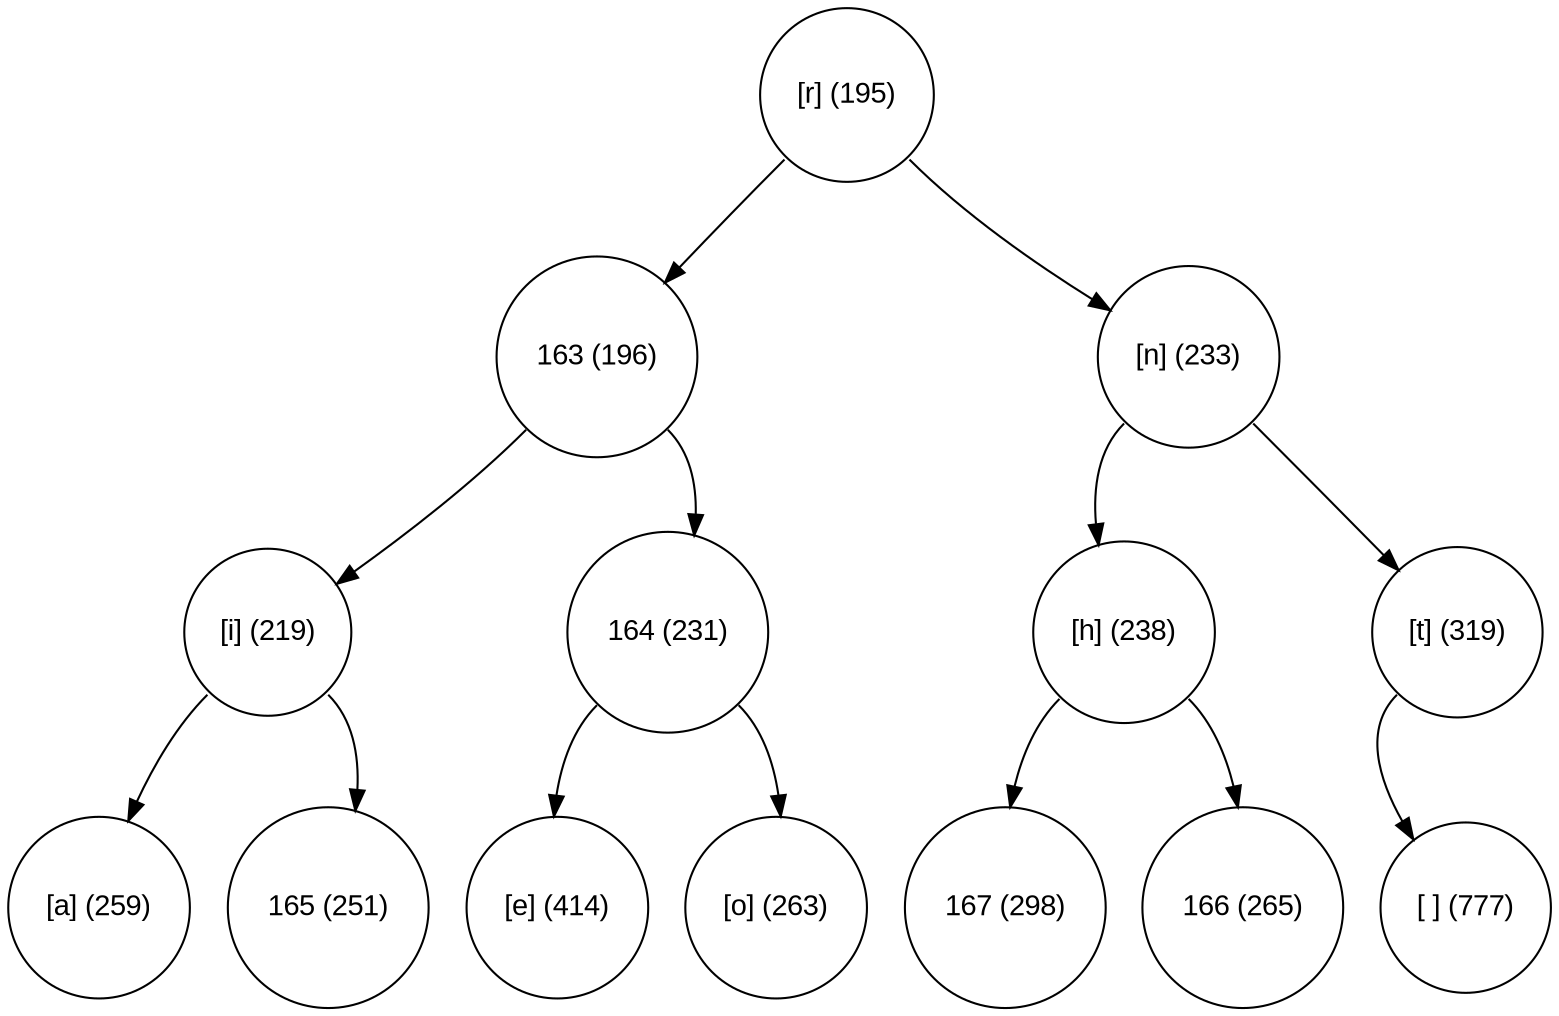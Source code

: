 digraph move_down {
	node [fontname="Arial", shape="circle", width=0.5]; 

	0 [label = "[r] (195)"];
	0:sw -> 1;
	1 [label = "163 (196)"];
	1:sw -> 3;
	3 [label = "[i] (219)"];
	3:sw -> 7;
	7 [label = "[a] (259)"];
	3:se -> 8;
	8 [label = "165 (251)"];
	1:se -> 4;
	4 [label = "164 (231)"];
	4:sw -> 9;
	9 [label = "[e] (414)"];
	4:se -> 10;
	10 [label = "[o] (263)"];
	0:se -> 2;
	2 [label = "[n] (233)"];
	2:sw -> 5;
	5 [label = "[h] (238)"];
	5:sw -> 11;
	11 [label = "167 (298)"];
	5:se -> 12;
	12 [label = "166 (265)"];
	2:se -> 6;
	6 [label = "[t] (319)"];
	6:sw -> 13;
	13 [label = "[ ] (777)"];
}
